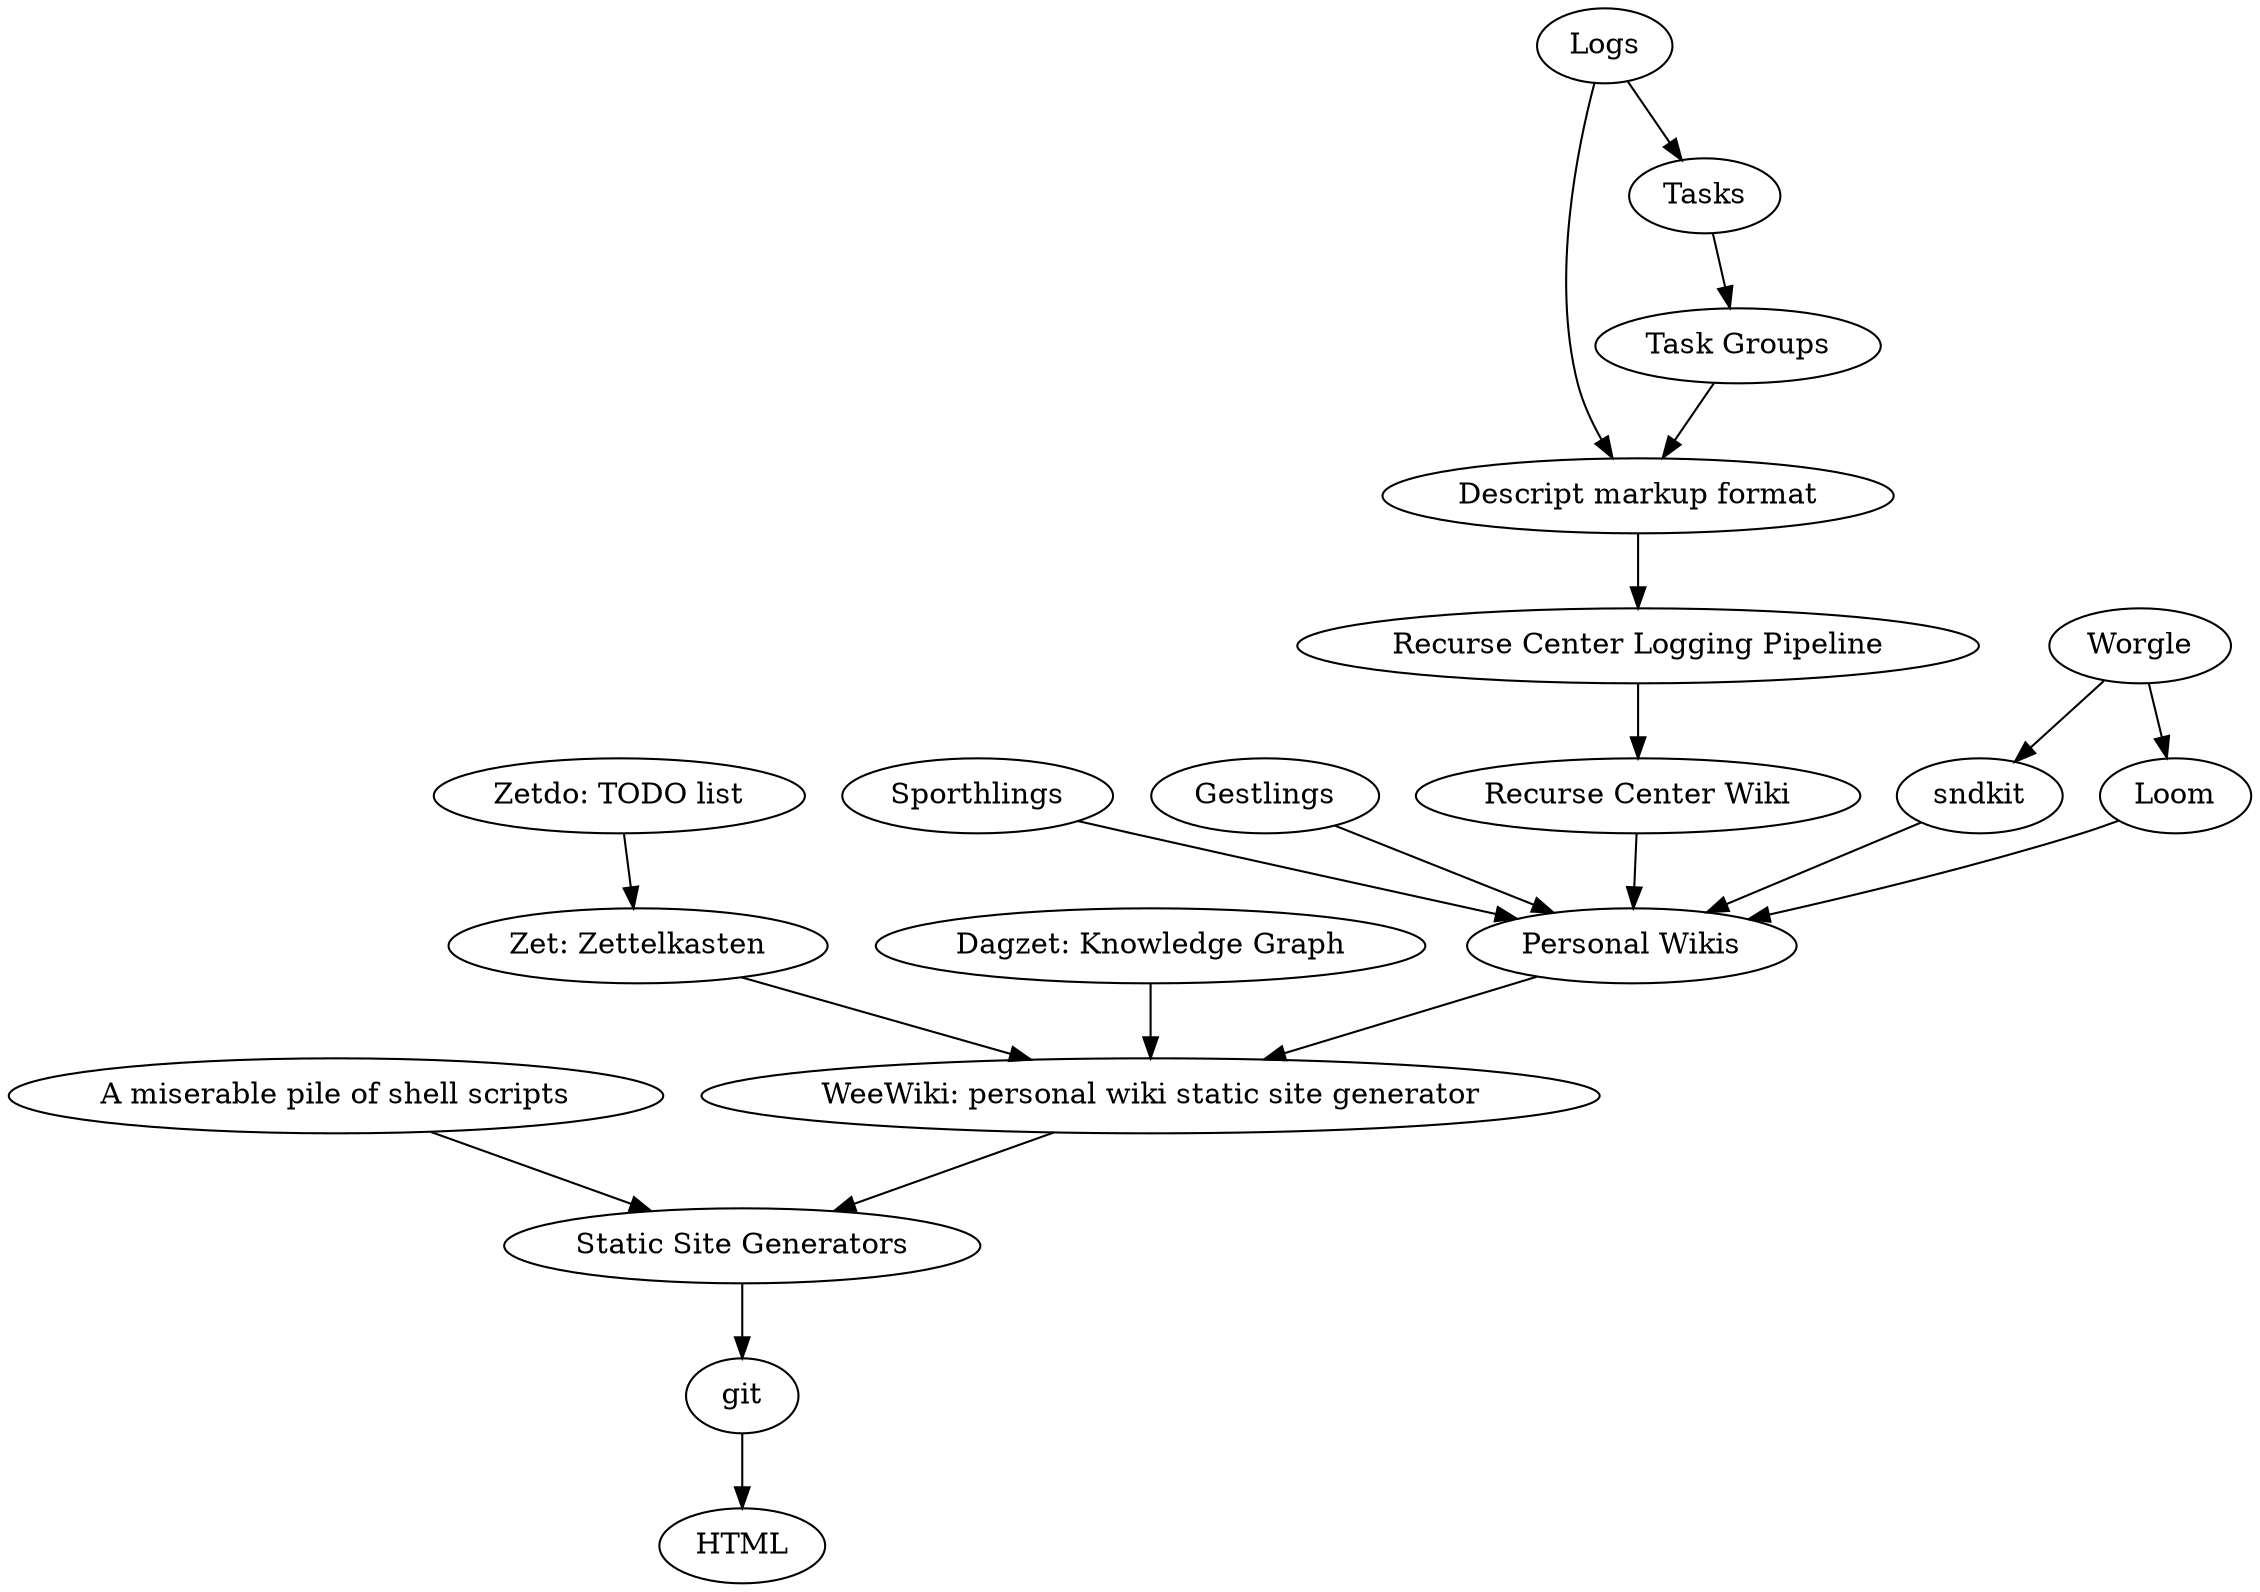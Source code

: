 digraph G {
    shell_scripts [label="A miserable pile of shell scripts"];
    weewiki [label="WeeWiki: personal wiki static site generator"];
    recurse [label="Recurse Center Logging Pipeline"];
    zetdo [label="Zetdo: TODO list"];
    descript [label="Descript markup format"];
    zet [label="Zet: Zettelkasten"];
    task_groups [label="Task Groups"];
    tasks [label = "Tasks"];
    logs [label = "Logs"];
    dagzet [label = "Dagzet: Knowledge Graph"];
    sporthlings [label = "Sporthlings"];
    gestlings [label = "Gestlings"];
    personal_wikis [label = "Personal Wikis"];
    recurse_wiki [label = "Recurse Center Wiki"];
    sndkit [label = "sndkit"];
    worgle [label = "Worgle"];
    loom [label = "Loom"];
    static_site_generators [label = "Static Site Generators"];

    personal_wikis -> weewiki;
    loom -> personal_wikis;
    worgle -> loom;
    worgle -> sndkit;
    sndkit -> personal_wikis;
    gestlings -> personal_wikis;
    sporthlings -> personal_wikis;
    git -> HTML;
    recurse_wiki -> personal_wikis;
    static_site_generators -> git;
    weewiki -> static_site_generators;
    shell_scripts -> static_site_generators;

    zet -> weewiki;
    zetdo -> zet;

    dagzet -> weewiki;

    recurse -> recurse_wiki;

    descript -> recurse;

    logs -> descript;

    task_groups -> descript;

    tasks -> task_groups;

    logs -> tasks;

}
